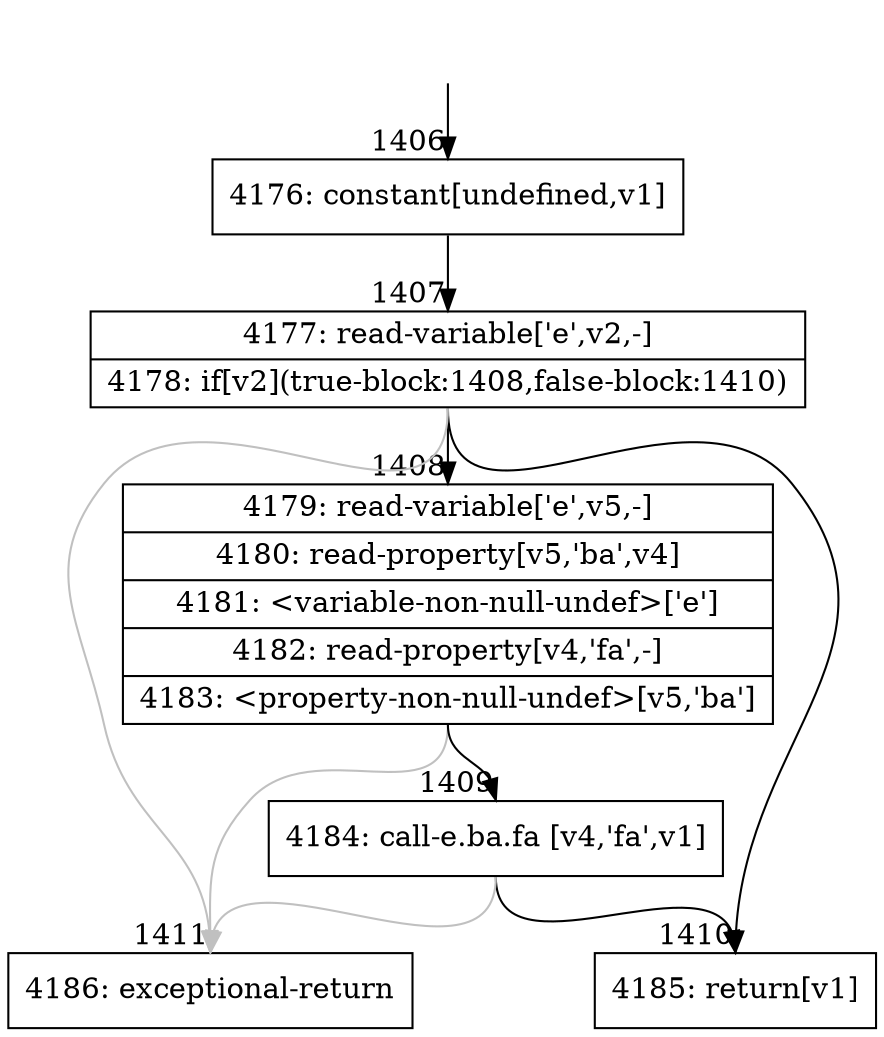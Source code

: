 digraph {
rankdir="TD"
BB_entry122[shape=none,label=""];
BB_entry122 -> BB1406 [tailport=s, headport=n, headlabel="    1406"]
BB1406 [shape=record label="{4176: constant[undefined,v1]}" ] 
BB1406 -> BB1407 [tailport=s, headport=n, headlabel="      1407"]
BB1407 [shape=record label="{4177: read-variable['e',v2,-]|4178: if[v2](true-block:1408,false-block:1410)}" ] 
BB1407 -> BB1408 [tailport=s, headport=n, headlabel="      1408"]
BB1407 -> BB1410 [tailport=s, headport=n, headlabel="      1410"]
BB1407 -> BB1411 [tailport=s, headport=n, color=gray, headlabel="      1411"]
BB1408 [shape=record label="{4179: read-variable['e',v5,-]|4180: read-property[v5,'ba',v4]|4181: \<variable-non-null-undef\>['e']|4182: read-property[v4,'fa',-]|4183: \<property-non-null-undef\>[v5,'ba']}" ] 
BB1408 -> BB1409 [tailport=s, headport=n, headlabel="      1409"]
BB1408 -> BB1411 [tailport=s, headport=n, color=gray]
BB1409 [shape=record label="{4184: call-e.ba.fa [v4,'fa',v1]}" ] 
BB1409 -> BB1410 [tailport=s, headport=n]
BB1409 -> BB1411 [tailport=s, headport=n, color=gray]
BB1410 [shape=record label="{4185: return[v1]}" ] 
BB1411 [shape=record label="{4186: exceptional-return}" ] 
}
